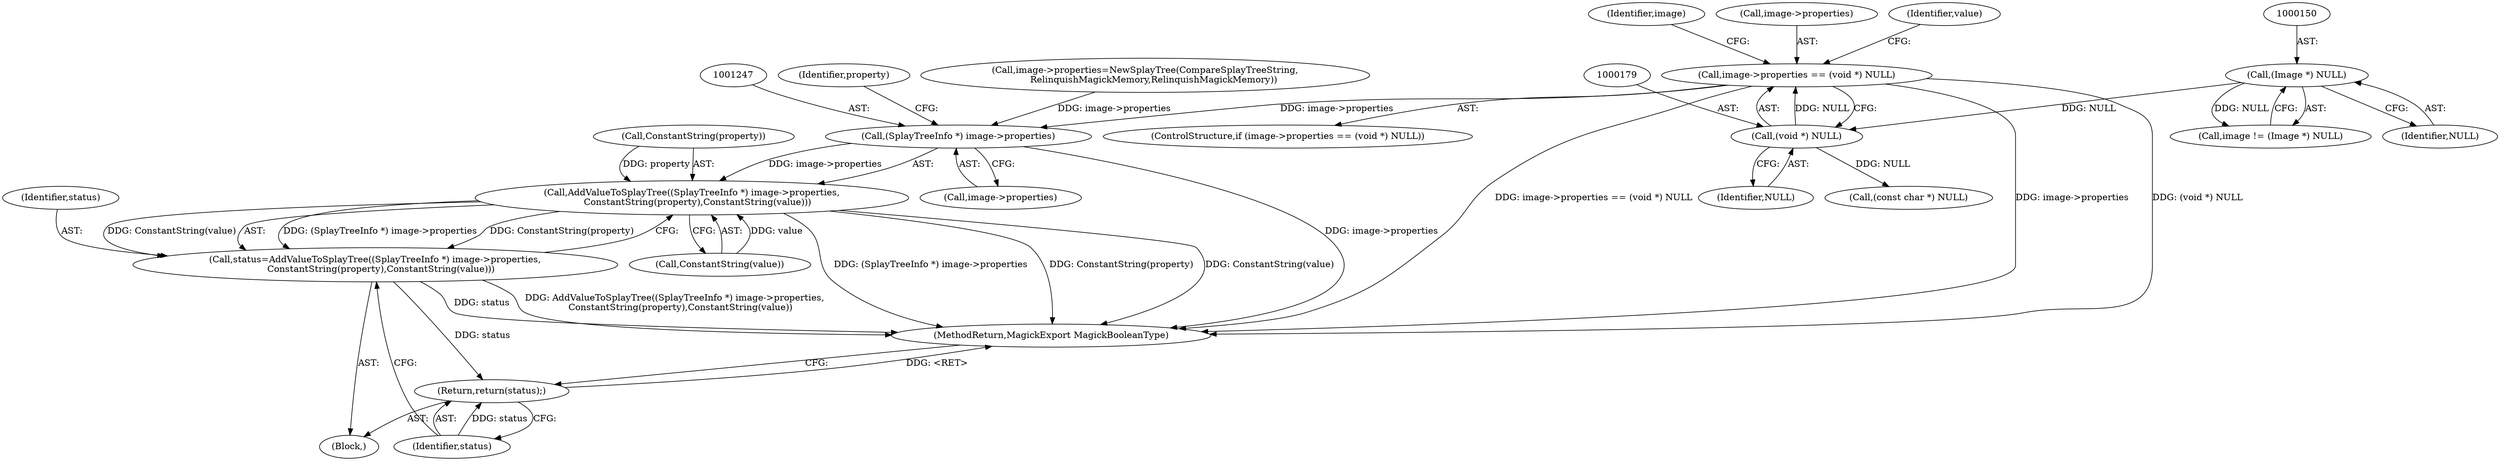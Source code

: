 digraph "0_ImageMagick_b61d35eaccc0a7ddeff8a1c3abfcd0a43ccf210b@pointer" {
"1000174" [label="(Call,image->properties == (void *) NULL)"];
"1000178" [label="(Call,(void *) NULL)"];
"1000149" [label="(Call,(Image *) NULL)"];
"1001246" [label="(Call,(SplayTreeInfo *) image->properties)"];
"1001245" [label="(Call,AddValueToSplayTree((SplayTreeInfo *) image->properties,\n    ConstantString(property),ConstantString(value)))"];
"1001243" [label="(Call,status=AddValueToSplayTree((SplayTreeInfo *) image->properties,\n    ConstantString(property),ConstantString(value)))"];
"1001255" [label="(Return,return(status);)"];
"1000173" [label="(ControlStructure,if (image->properties == (void *) NULL))"];
"1000143" [label="(Block,)"];
"1001243" [label="(Call,status=AddValueToSplayTree((SplayTreeInfo *) image->properties,\n    ConstantString(property),ConstantString(value)))"];
"1000192" [label="(Call,(const char *) NULL)"];
"1001252" [label="(Identifier,property)"];
"1001257" [label="(MethodReturn,MagickExport MagickBooleanType)"];
"1001246" [label="(Call,(SplayTreeInfo *) image->properties)"];
"1000174" [label="(Call,image->properties == (void *) NULL)"];
"1000191" [label="(Identifier,value)"];
"1001245" [label="(Call,AddValueToSplayTree((SplayTreeInfo *) image->properties,\n    ConstantString(property),ConstantString(value)))"];
"1001256" [label="(Identifier,status)"];
"1001248" [label="(Call,image->properties)"];
"1000183" [label="(Identifier,image)"];
"1000178" [label="(Call,(void *) NULL)"];
"1001251" [label="(Call,ConstantString(property))"];
"1001244" [label="(Identifier,status)"];
"1001253" [label="(Call,ConstantString(value))"];
"1000175" [label="(Call,image->properties)"];
"1000180" [label="(Identifier,NULL)"];
"1000149" [label="(Call,(Image *) NULL)"];
"1000147" [label="(Call,image != (Image *) NULL)"];
"1000181" [label="(Call,image->properties=NewSplayTree(CompareSplayTreeString,\n      RelinquishMagickMemory,RelinquishMagickMemory))"];
"1001255" [label="(Return,return(status);)"];
"1000151" [label="(Identifier,NULL)"];
"1000174" -> "1000173"  [label="AST: "];
"1000174" -> "1000178"  [label="CFG: "];
"1000175" -> "1000174"  [label="AST: "];
"1000178" -> "1000174"  [label="AST: "];
"1000183" -> "1000174"  [label="CFG: "];
"1000191" -> "1000174"  [label="CFG: "];
"1000174" -> "1001257"  [label="DDG: (void *) NULL"];
"1000174" -> "1001257"  [label="DDG: image->properties == (void *) NULL"];
"1000174" -> "1001257"  [label="DDG: image->properties"];
"1000178" -> "1000174"  [label="DDG: NULL"];
"1000174" -> "1001246"  [label="DDG: image->properties"];
"1000178" -> "1000180"  [label="CFG: "];
"1000179" -> "1000178"  [label="AST: "];
"1000180" -> "1000178"  [label="AST: "];
"1000149" -> "1000178"  [label="DDG: NULL"];
"1000178" -> "1000192"  [label="DDG: NULL"];
"1000149" -> "1000147"  [label="AST: "];
"1000149" -> "1000151"  [label="CFG: "];
"1000150" -> "1000149"  [label="AST: "];
"1000151" -> "1000149"  [label="AST: "];
"1000147" -> "1000149"  [label="CFG: "];
"1000149" -> "1000147"  [label="DDG: NULL"];
"1001246" -> "1001245"  [label="AST: "];
"1001246" -> "1001248"  [label="CFG: "];
"1001247" -> "1001246"  [label="AST: "];
"1001248" -> "1001246"  [label="AST: "];
"1001252" -> "1001246"  [label="CFG: "];
"1001246" -> "1001257"  [label="DDG: image->properties"];
"1001246" -> "1001245"  [label="DDG: image->properties"];
"1000181" -> "1001246"  [label="DDG: image->properties"];
"1001245" -> "1001243"  [label="AST: "];
"1001245" -> "1001253"  [label="CFG: "];
"1001251" -> "1001245"  [label="AST: "];
"1001253" -> "1001245"  [label="AST: "];
"1001243" -> "1001245"  [label="CFG: "];
"1001245" -> "1001257"  [label="DDG: ConstantString(property)"];
"1001245" -> "1001257"  [label="DDG: ConstantString(value)"];
"1001245" -> "1001257"  [label="DDG: (SplayTreeInfo *) image->properties"];
"1001245" -> "1001243"  [label="DDG: (SplayTreeInfo *) image->properties"];
"1001245" -> "1001243"  [label="DDG: ConstantString(property)"];
"1001245" -> "1001243"  [label="DDG: ConstantString(value)"];
"1001251" -> "1001245"  [label="DDG: property"];
"1001253" -> "1001245"  [label="DDG: value"];
"1001243" -> "1000143"  [label="AST: "];
"1001244" -> "1001243"  [label="AST: "];
"1001256" -> "1001243"  [label="CFG: "];
"1001243" -> "1001257"  [label="DDG: status"];
"1001243" -> "1001257"  [label="DDG: AddValueToSplayTree((SplayTreeInfo *) image->properties,\n    ConstantString(property),ConstantString(value))"];
"1001243" -> "1001255"  [label="DDG: status"];
"1001255" -> "1000143"  [label="AST: "];
"1001255" -> "1001256"  [label="CFG: "];
"1001256" -> "1001255"  [label="AST: "];
"1001257" -> "1001255"  [label="CFG: "];
"1001255" -> "1001257"  [label="DDG: <RET>"];
"1001256" -> "1001255"  [label="DDG: status"];
}

